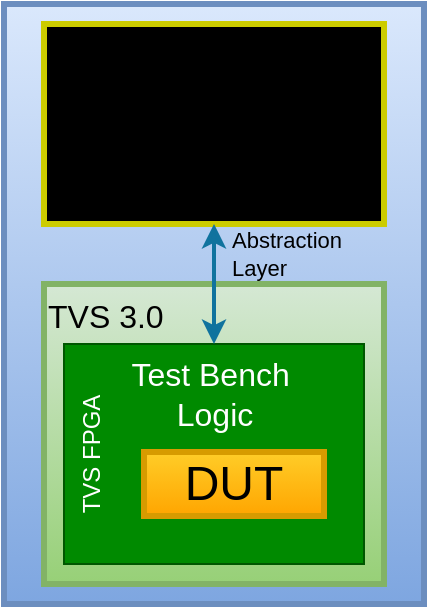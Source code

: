 <mxfile version="26.2.2" pages="4">
  <diagram name="core-level-verification" id="_a87JNLL5NuJEzJOl_LE">
    <mxGraphModel dx="856" dy="483" grid="1" gridSize="10" guides="1" tooltips="1" connect="1" arrows="1" fold="1" page="1" pageScale="1" pageWidth="850" pageHeight="1100" math="0" shadow="0">
      <root>
        <mxCell id="xpFfis6_NDYaHm0BwL09-0" />
        <mxCell id="xpFfis6_NDYaHm0BwL09-1" parent="xpFfis6_NDYaHm0BwL09-0" />
        <mxCell id="xpFfis6_NDYaHm0BwL09-2" value="" style="whiteSpace=wrap;html=1;fillColor=#dae8fc;strokeWidth=3;align=center;verticalAlign=top;strokeColor=#6c8ebf;gradientColor=#7ea6e0;" vertex="1" parent="xpFfis6_NDYaHm0BwL09-1">
          <mxGeometry x="160" y="60" width="210" height="300" as="geometry" />
        </mxCell>
        <mxCell id="xpFfis6_NDYaHm0BwL09-4" value="TVS 3.0" style="whiteSpace=wrap;html=1;fillColor=#d5e8d4;textShadow=0;strokeColor=#82b366;strokeWidth=3;horizontal=1;verticalAlign=top;fontSize=16;gradientColor=#97d077;align=left;" vertex="1" parent="xpFfis6_NDYaHm0BwL09-1">
          <mxGeometry x="180" y="200" width="170" height="150" as="geometry" />
        </mxCell>
        <mxCell id="xpFfis6_NDYaHm0BwL09-23" value="TVS FPGA" style="rounded=0;whiteSpace=wrap;html=1;fillColor=#008a00;fontColor=#ffffff;strokeColor=#005700;horizontal=0;verticalAlign=top;" vertex="1" parent="xpFfis6_NDYaHm0BwL09-1">
          <mxGeometry x="190" y="230" width="150" height="110" as="geometry" />
        </mxCell>
        <mxCell id="xpFfis6_NDYaHm0BwL09-25" value="&lt;div&gt;&lt;span style=&quot;font-size: 16px;&quot;&gt;Test Bench&amp;nbsp;&lt;/span&gt;&lt;/div&gt;&lt;div&gt;&lt;span style=&quot;font-size: 16px;&quot;&gt;Logic&lt;/span&gt;&lt;/div&gt;" style="text;html=1;align=center;verticalAlign=middle;resizable=0;points=[];autosize=1;strokeColor=none;fillColor=none;fontColor=#FFFFFF;" vertex="1" parent="xpFfis6_NDYaHm0BwL09-1">
          <mxGeometry x="210" y="230" width="110" height="50" as="geometry" />
        </mxCell>
        <mxCell id="xpFfis6_NDYaHm0BwL09-3" value="" style="whiteSpace=wrap;html=1;fillColor=light-dark(#feffc7, #281d00);textShadow=0;strokeColor=light-dark(#CCCC00,#6D5100);strokeWidth=3;horizontal=0;verticalAlign=top;fontSize=16;gradientColor=light-dark(#d7e236, #543300);gradientDirection=south;" vertex="1" parent="xpFfis6_NDYaHm0BwL09-1">
          <mxGeometry x="180" y="70" width="170" height="100" as="geometry" />
        </mxCell>
        <mxCell id="xpFfis6_NDYaHm0BwL09-5" value="&lt;font style=&quot;font-size: 24px;&quot;&gt;DUT&lt;/font&gt;" style="whiteSpace=wrap;html=1;fillColor=#ffcd28;textShadow=0;strokeColor=#d79b00;strokeWidth=3;gradientColor=#ffa500;" vertex="1" parent="xpFfis6_NDYaHm0BwL09-1">
          <mxGeometry x="230" y="284" width="90" height="32" as="geometry" />
        </mxCell>
        <mxCell id="xpFfis6_NDYaHm0BwL09-8" value="&lt;span style=&quot;font-size: 16px;&quot;&gt;Randomized Tests&lt;/span&gt;" style="text;html=1;align=center;verticalAlign=middle;resizable=0;points=[];autosize=1;strokeColor=none;fillColor=none;fontColor=default;" vertex="1" parent="xpFfis6_NDYaHm0BwL09-1">
          <mxGeometry x="190" y="140" width="150" height="30" as="geometry" />
        </mxCell>
        <mxCell id="xpFfis6_NDYaHm0BwL09-9" value="&lt;span style=&quot;font-size: 16px;&quot;&gt;Directed Tests&lt;/span&gt;" style="text;html=1;align=center;verticalAlign=middle;resizable=0;points=[];autosize=1;strokeColor=none;fillColor=none;fontColor=default;" vertex="1" parent="xpFfis6_NDYaHm0BwL09-1">
          <mxGeometry x="205" y="120" width="120" height="30" as="geometry" />
        </mxCell>
        <mxCell id="xpFfis6_NDYaHm0BwL09-10" value="&lt;div&gt;&lt;span style=&quot;font-size: 16px;&quot;&gt;Host PC&lt;/span&gt;&lt;/div&gt;" style="text;html=1;align=center;verticalAlign=middle;resizable=0;points=[];autosize=1;strokeColor=none;fillColor=none;fontColor=default;fontStyle=1" vertex="1" parent="xpFfis6_NDYaHm0BwL09-1">
          <mxGeometry x="225" y="80" width="80" height="30" as="geometry" />
        </mxCell>
        <mxCell id="xpFfis6_NDYaHm0BwL09-12" value="" style="endArrow=classic;html=1;rounded=0;strokeWidth=2;exitX=0.5;exitY=0;exitDx=0;exitDy=0;strokeColor=#10739E;entryX=0.5;entryY=1;entryDx=0;entryDy=0;startArrow=classic;startFill=1;" edge="1" parent="xpFfis6_NDYaHm0BwL09-1" source="xpFfis6_NDYaHm0BwL09-23" target="xpFfis6_NDYaHm0BwL09-3">
          <mxGeometry width="50" height="50" relative="1" as="geometry">
            <mxPoint x="264.66" y="230" as="sourcePoint" />
            <mxPoint x="264.66" y="190" as="targetPoint" />
          </mxGeometry>
        </mxCell>
        <mxCell id="xpFfis6_NDYaHm0BwL09-13" value="Abstraction&lt;div&gt;Layer&lt;/div&gt;" style="edgeLabel;html=1;align=left;verticalAlign=middle;resizable=0;points=[];labelBackgroundColor=none;" vertex="1" connectable="0" parent="xpFfis6_NDYaHm0BwL09-12">
          <mxGeometry x="0.367" y="-1" relative="1" as="geometry">
            <mxPoint x="6" y="-4" as="offset" />
          </mxGeometry>
        </mxCell>
      </root>
    </mxGraphModel>
  </diagram>
  <diagram name="card-level-verification" id="DG-_PayOttamEuJyRk5a">
    <mxGraphModel dx="921" dy="483" grid="1" gridSize="10" guides="1" tooltips="1" connect="1" arrows="1" fold="1" page="1" pageScale="1" pageWidth="850" pageHeight="1100" math="0" shadow="0">
      <root>
        <mxCell id="e30QHcgsPIElMgY6zNXj-0" />
        <mxCell id="e30QHcgsPIElMgY6zNXj-1" parent="e30QHcgsPIElMgY6zNXj-0" />
        <mxCell id="e30QHcgsPIElMgY6zNXj-2" value="" style="whiteSpace=wrap;html=1;fillColor=#dae8fc;strokeWidth=3;align=center;verticalAlign=top;strokeColor=#6c8ebf;gradientColor=#7ea6e0;" vertex="1" parent="e30QHcgsPIElMgY6zNXj-1">
          <mxGeometry x="179" y="60" width="190" height="390" as="geometry" />
        </mxCell>
        <mxCell id="e30QHcgsPIElMgY6zNXj-4" value="TVS 3.0" style="whiteSpace=wrap;html=1;fillColor=#d5e8d4;textShadow=0;strokeColor=#82b366;strokeWidth=3;horizontal=1;verticalAlign=top;fontSize=16;gradientColor=#97d077;align=left;" vertex="1" parent="e30QHcgsPIElMgY6zNXj-1">
          <mxGeometry x="189" y="200" width="170" height="160" as="geometry" />
        </mxCell>
        <mxCell id="e30QHcgsPIElMgY6zNXj-5" value="&lt;font style=&quot;font-size: 24px;&quot;&gt;DUT&lt;/font&gt;" style="whiteSpace=wrap;html=1;fillColor=#ffcd28;textShadow=0;strokeColor=#d79b00;strokeWidth=3;gradientColor=#ffa500;" vertex="1" parent="e30QHcgsPIElMgY6zNXj-1">
          <mxGeometry x="189" y="388" width="170" height="50" as="geometry" />
        </mxCell>
        <mxCell id="e30QHcgsPIElMgY6zNXj-6" value="" style="endArrow=classic;html=1;rounded=0;entryX=0.25;entryY=0;entryDx=0;entryDy=0;strokeWidth=4;strokeColor=#10739E;exitX=0.25;exitY=1;exitDx=0;exitDy=0;" edge="1" parent="e30QHcgsPIElMgY6zNXj-1" source="e30QHcgsPIElMgY6zNXj-4" target="e30QHcgsPIElMgY6zNXj-5">
          <mxGeometry width="50" height="50" relative="1" as="geometry">
            <mxPoint x="389" y="320" as="sourcePoint" />
            <mxPoint x="439" y="270" as="targetPoint" />
          </mxGeometry>
        </mxCell>
        <mxCell id="e30QHcgsPIElMgY6zNXj-7" value="" style="endArrow=classic;html=1;rounded=0;strokeWidth=4;exitX=0.75;exitY=0;exitDx=0;exitDy=0;strokeColor=#10739E;entryX=0.75;entryY=1;entryDx=0;entryDy=0;" edge="1" parent="e30QHcgsPIElMgY6zNXj-1" source="e30QHcgsPIElMgY6zNXj-5" target="e30QHcgsPIElMgY6zNXj-4">
          <mxGeometry width="50" height="50" relative="1" as="geometry">
            <mxPoint x="639" y="320" as="sourcePoint" />
            <mxPoint x="369" y="255" as="targetPoint" />
          </mxGeometry>
        </mxCell>
        <mxCell id="e30QHcgsPIElMgY6zNXj-12" value="" style="endArrow=classic;html=1;rounded=0;strokeWidth=2;exitX=0.5;exitY=0;exitDx=0;exitDy=0;strokeColor=#10739E;startArrow=classic;startFill=1;entryX=0.5;entryY=1;entryDx=0;entryDy=0;" edge="1" parent="e30QHcgsPIElMgY6zNXj-1" source="e30QHcgsPIElMgY6zNXj-23" target="MVjb6G8TwnB1PhbB7M_g-4">
          <mxGeometry width="50" height="50" relative="1" as="geometry">
            <mxPoint x="273.66" y="230" as="sourcePoint" />
            <mxPoint x="274" y="160" as="targetPoint" />
          </mxGeometry>
        </mxCell>
        <mxCell id="e30QHcgsPIElMgY6zNXj-13" value="Abstraction&lt;div&gt;Layer&lt;/div&gt;" style="edgeLabel;html=1;align=left;verticalAlign=middle;resizable=0;points=[];labelBackgroundColor=none;" vertex="1" connectable="0" parent="e30QHcgsPIElMgY6zNXj-12">
          <mxGeometry x="0.367" y="-1" relative="1" as="geometry">
            <mxPoint x="6" y="-4" as="offset" />
          </mxGeometry>
        </mxCell>
        <mxCell id="e30QHcgsPIElMgY6zNXj-18" value="Mod 1" style="rounded=0;whiteSpace=wrap;html=1;horizontal=0;fillColor=#d5e8d4;strokeColor=#82b366;" vertex="1" parent="e30QHcgsPIElMgY6zNXj-1">
          <mxGeometry x="211.63" y="300" width="25.5" height="60" as="geometry" />
        </mxCell>
        <mxCell id="e30QHcgsPIElMgY6zNXj-19" value="Mod 2" style="rounded=0;whiteSpace=wrap;html=1;horizontal=0;fillColor=#d5e8d4;strokeColor=#82b366;" vertex="1" parent="e30QHcgsPIElMgY6zNXj-1">
          <mxGeometry x="237.13" y="300" width="25.5" height="60" as="geometry" />
        </mxCell>
        <mxCell id="e30QHcgsPIElMgY6zNXj-20" value="Mod 3" style="rounded=0;whiteSpace=wrap;html=1;horizontal=0;fillColor=#d5e8d4;strokeColor=#82b366;" vertex="1" parent="e30QHcgsPIElMgY6zNXj-1">
          <mxGeometry x="262.63" y="300" width="25.5" height="60" as="geometry" />
        </mxCell>
        <mxCell id="e30QHcgsPIElMgY6zNXj-21" value="Mod 4" style="rounded=0;whiteSpace=wrap;html=1;horizontal=0;fillColor=#d5e8d4;strokeColor=#82b366;" vertex="1" parent="e30QHcgsPIElMgY6zNXj-1">
          <mxGeometry x="288.13" y="300" width="25.5" height="60" as="geometry" />
        </mxCell>
        <mxCell id="e30QHcgsPIElMgY6zNXj-22" value="Mod 5" style="rounded=0;whiteSpace=wrap;html=1;horizontal=0;fillColor=#60a917;strokeColor=#2D7600;fontColor=#ffffff;" vertex="1" parent="e30QHcgsPIElMgY6zNXj-1">
          <mxGeometry x="314" y="300" width="25.5" height="60" as="geometry" />
        </mxCell>
        <mxCell id="e30QHcgsPIElMgY6zNXj-23" value="TVS FPGA" style="rounded=0;whiteSpace=wrap;html=1;fillColor=#008a00;fontColor=#ffffff;strokeColor=#005700;horizontal=0;verticalAlign=top;" vertex="1" parent="e30QHcgsPIElMgY6zNXj-1">
          <mxGeometry x="199" y="230" width="150" height="70" as="geometry" />
        </mxCell>
        <mxCell id="e30QHcgsPIElMgY6zNXj-24" value="&lt;div&gt;&lt;span style=&quot;font-size: 16px;&quot;&gt;Protocol Logic&lt;/span&gt;&lt;/div&gt;" style="text;html=1;align=left;verticalAlign=middle;resizable=0;points=[];autosize=1;strokeColor=none;fillColor=none;fontColor=#FFFFFF;" vertex="1" parent="e30QHcgsPIElMgY6zNXj-1">
          <mxGeometry x="224" y="266" width="120" height="30" as="geometry" />
        </mxCell>
        <mxCell id="e30QHcgsPIElMgY6zNXj-25" value="&lt;div&gt;&lt;span style=&quot;font-size: 16px;&quot;&gt;Buffering&lt;/span&gt;&lt;/div&gt;" style="text;html=1;align=center;verticalAlign=middle;resizable=0;points=[];autosize=1;strokeColor=none;fillColor=none;fontColor=#FFFFFF;" vertex="1" parent="e30QHcgsPIElMgY6zNXj-1">
          <mxGeometry x="229" y="233" width="90" height="30" as="geometry" />
        </mxCell>
        <mxCell id="MVjb6G8TwnB1PhbB7M_g-4" value="" style="whiteSpace=wrap;html=1;fillColor=light-dark(#feffc7, #281d00);textShadow=0;strokeColor=light-dark(#CCCC00,#6D5100);strokeWidth=3;horizontal=0;verticalAlign=top;fontSize=16;gradientColor=light-dark(#d7e236, #543300);gradientDirection=south;" vertex="1" parent="e30QHcgsPIElMgY6zNXj-1">
          <mxGeometry x="189" y="69" width="170" height="100" as="geometry" />
        </mxCell>
        <mxCell id="MVjb6G8TwnB1PhbB7M_g-5" value="&lt;span style=&quot;font-size: 16px;&quot;&gt;Randomized Tests&lt;/span&gt;" style="text;html=1;align=center;verticalAlign=middle;resizable=0;points=[];autosize=1;strokeColor=none;fillColor=none;fontColor=default;" vertex="1" parent="e30QHcgsPIElMgY6zNXj-1">
          <mxGeometry x="198" y="139" width="150" height="30" as="geometry" />
        </mxCell>
        <mxCell id="MVjb6G8TwnB1PhbB7M_g-6" value="&lt;span style=&quot;font-size: 16px;&quot;&gt;Directed Tests&lt;/span&gt;" style="text;html=1;align=center;verticalAlign=middle;resizable=0;points=[];autosize=1;strokeColor=none;fillColor=none;fontColor=default;" vertex="1" parent="e30QHcgsPIElMgY6zNXj-1">
          <mxGeometry x="213" y="119" width="120" height="30" as="geometry" />
        </mxCell>
        <mxCell id="MVjb6G8TwnB1PhbB7M_g-7" value="&lt;div&gt;&lt;span style=&quot;font-size: 16px;&quot;&gt;Host PC&lt;/span&gt;&lt;/div&gt;" style="text;html=1;align=center;verticalAlign=middle;resizable=0;points=[];autosize=1;strokeColor=none;fillColor=none;fontColor=default;fontStyle=1" vertex="1" parent="e30QHcgsPIElMgY6zNXj-1">
          <mxGeometry x="233" y="79" width="80" height="30" as="geometry" />
        </mxCell>
        <mxCell id="MVjb6G8TwnB1PhbB7M_g-8" value="" style="whiteSpace=wrap;html=1;fillColor=#dae8fc;strokeWidth=3;align=center;verticalAlign=top;strokeColor=#6c8ebf;gradientColor=#7ea6e0;" vertex="1" parent="e30QHcgsPIElMgY6zNXj-1">
          <mxGeometry x="380" y="60" width="190" height="390" as="geometry" />
        </mxCell>
        <mxCell id="MVjb6G8TwnB1PhbB7M_g-9" value="TVS 3.0" style="whiteSpace=wrap;html=1;fillColor=#d5e8d4;textShadow=0;strokeColor=#82b366;strokeWidth=3;horizontal=1;verticalAlign=top;fontSize=16;gradientColor=#97d077;align=left;" vertex="1" parent="e30QHcgsPIElMgY6zNXj-1">
          <mxGeometry x="390" y="70" width="170" height="290" as="geometry" />
        </mxCell>
        <mxCell id="MVjb6G8TwnB1PhbB7M_g-10" value="&lt;font style=&quot;font-size: 24px;&quot;&gt;DUT&lt;/font&gt;" style="whiteSpace=wrap;html=1;fillColor=#ffcd28;textShadow=0;strokeColor=#d79b00;strokeWidth=3;gradientColor=#ffa500;" vertex="1" parent="e30QHcgsPIElMgY6zNXj-1">
          <mxGeometry x="390" y="388" width="170" height="50" as="geometry" />
        </mxCell>
        <mxCell id="MVjb6G8TwnB1PhbB7M_g-11" value="" style="endArrow=classic;html=1;rounded=0;entryX=0.25;entryY=0;entryDx=0;entryDy=0;strokeWidth=4;strokeColor=#10739E;exitX=0.25;exitY=1;exitDx=0;exitDy=0;" edge="1" parent="e30QHcgsPIElMgY6zNXj-1" source="MVjb6G8TwnB1PhbB7M_g-9" target="MVjb6G8TwnB1PhbB7M_g-10">
          <mxGeometry width="50" height="50" relative="1" as="geometry">
            <mxPoint x="590" y="320" as="sourcePoint" />
            <mxPoint x="640" y="270" as="targetPoint" />
          </mxGeometry>
        </mxCell>
        <mxCell id="MVjb6G8TwnB1PhbB7M_g-12" value="" style="endArrow=classic;html=1;rounded=0;strokeWidth=4;exitX=0.75;exitY=0;exitDx=0;exitDy=0;strokeColor=#10739E;entryX=0.75;entryY=1;entryDx=0;entryDy=0;" edge="1" parent="e30QHcgsPIElMgY6zNXj-1" source="MVjb6G8TwnB1PhbB7M_g-10" target="MVjb6G8TwnB1PhbB7M_g-9">
          <mxGeometry width="50" height="50" relative="1" as="geometry">
            <mxPoint x="840" y="320" as="sourcePoint" />
            <mxPoint x="570" y="255" as="targetPoint" />
          </mxGeometry>
        </mxCell>
        <mxCell id="MVjb6G8TwnB1PhbB7M_g-13" value="" style="endArrow=classic;html=1;rounded=0;strokeWidth=2;exitX=0.5;exitY=0;exitDx=0;exitDy=0;strokeColor=#10739E;startArrow=classic;startFill=1;entryX=0.5;entryY=1;entryDx=0;entryDy=0;" edge="1" parent="e30QHcgsPIElMgY6zNXj-1" source="MVjb6G8TwnB1PhbB7M_g-20" target="MVjb6G8TwnB1PhbB7M_g-23">
          <mxGeometry width="50" height="50" relative="1" as="geometry">
            <mxPoint x="474.66" y="230" as="sourcePoint" />
            <mxPoint x="475" y="160" as="targetPoint" />
          </mxGeometry>
        </mxCell>
        <mxCell id="MVjb6G8TwnB1PhbB7M_g-14" value="Abstraction&lt;div&gt;Layer&lt;/div&gt;" style="edgeLabel;html=1;align=left;verticalAlign=middle;resizable=0;points=[];labelBackgroundColor=none;" vertex="1" connectable="0" parent="MVjb6G8TwnB1PhbB7M_g-13">
          <mxGeometry x="0.367" y="-1" relative="1" as="geometry">
            <mxPoint x="9" y="6" as="offset" />
          </mxGeometry>
        </mxCell>
        <mxCell id="MVjb6G8TwnB1PhbB7M_g-15" value="Mod 1" style="rounded=0;whiteSpace=wrap;html=1;horizontal=0;fillColor=#d5e8d4;strokeColor=#82b366;" vertex="1" parent="e30QHcgsPIElMgY6zNXj-1">
          <mxGeometry x="412.63" y="300" width="25.5" height="60" as="geometry" />
        </mxCell>
        <mxCell id="MVjb6G8TwnB1PhbB7M_g-16" value="Mod 2" style="rounded=0;whiteSpace=wrap;html=1;horizontal=0;fillColor=#d5e8d4;strokeColor=#82b366;" vertex="1" parent="e30QHcgsPIElMgY6zNXj-1">
          <mxGeometry x="438.13" y="300" width="25.5" height="60" as="geometry" />
        </mxCell>
        <mxCell id="MVjb6G8TwnB1PhbB7M_g-17" value="Mod 3" style="rounded=0;whiteSpace=wrap;html=1;horizontal=0;fillColor=#d5e8d4;strokeColor=#82b366;" vertex="1" parent="e30QHcgsPIElMgY6zNXj-1">
          <mxGeometry x="463.63" y="300" width="25.5" height="60" as="geometry" />
        </mxCell>
        <mxCell id="MVjb6G8TwnB1PhbB7M_g-18" value="Mod 4" style="rounded=0;whiteSpace=wrap;html=1;horizontal=0;fillColor=#d5e8d4;strokeColor=#82b366;" vertex="1" parent="e30QHcgsPIElMgY6zNXj-1">
          <mxGeometry x="489.13" y="300" width="25.5" height="60" as="geometry" />
        </mxCell>
        <mxCell id="MVjb6G8TwnB1PhbB7M_g-19" value="Mod 5" style="rounded=0;whiteSpace=wrap;html=1;horizontal=0;fillColor=#60a917;strokeColor=#2D7600;fontColor=#ffffff;" vertex="1" parent="e30QHcgsPIElMgY6zNXj-1">
          <mxGeometry x="515" y="300" width="25.5" height="60" as="geometry" />
        </mxCell>
        <mxCell id="MVjb6G8TwnB1PhbB7M_g-20" value="TVS FPGA" style="rounded=0;whiteSpace=wrap;html=1;fillColor=#008a00;fontColor=#ffffff;strokeColor=#005700;horizontal=0;verticalAlign=top;" vertex="1" parent="e30QHcgsPIElMgY6zNXj-1">
          <mxGeometry x="400" y="230" width="150" height="70" as="geometry" />
        </mxCell>
        <mxCell id="MVjb6G8TwnB1PhbB7M_g-21" value="&lt;div&gt;&lt;span style=&quot;font-size: 16px;&quot;&gt;Protocol Logic&lt;/span&gt;&lt;/div&gt;" style="text;html=1;align=left;verticalAlign=middle;resizable=0;points=[];autosize=1;strokeColor=none;fillColor=none;fontColor=#FFFFFF;" vertex="1" parent="e30QHcgsPIElMgY6zNXj-1">
          <mxGeometry x="425" y="266" width="120" height="30" as="geometry" />
        </mxCell>
        <mxCell id="MVjb6G8TwnB1PhbB7M_g-22" value="&lt;div&gt;&lt;span style=&quot;font-size: 16px;&quot;&gt;Buffering&lt;/span&gt;&lt;/div&gt;" style="text;html=1;align=center;verticalAlign=middle;resizable=0;points=[];autosize=1;strokeColor=none;fillColor=none;fontColor=#FFFFFF;" vertex="1" parent="e30QHcgsPIElMgY6zNXj-1">
          <mxGeometry x="430" y="233" width="90" height="30" as="geometry" />
        </mxCell>
        <mxCell id="MVjb6G8TwnB1PhbB7M_g-23" value="" style="whiteSpace=wrap;html=1;fillColor=light-dark(#feffc7, #281d00);textShadow=0;strokeColor=light-dark(#CCCC00,#6D5100);strokeWidth=3;horizontal=0;verticalAlign=top;fontSize=16;gradientColor=light-dark(#d7e236, #543300);gradientDirection=south;" vertex="1" parent="e30QHcgsPIElMgY6zNXj-1">
          <mxGeometry x="400" y="110" width="150" height="89" as="geometry" />
        </mxCell>
        <mxCell id="MVjb6G8TwnB1PhbB7M_g-24" value="&lt;span style=&quot;font-size: 16px;&quot;&gt;Randomized Tests&lt;/span&gt;" style="text;html=1;align=center;verticalAlign=middle;resizable=0;points=[];autosize=1;strokeColor=none;fillColor=none;fontColor=default;" vertex="1" parent="e30QHcgsPIElMgY6zNXj-1">
          <mxGeometry x="399" y="169" width="150" height="30" as="geometry" />
        </mxCell>
        <mxCell id="MVjb6G8TwnB1PhbB7M_g-25" value="&lt;span style=&quot;font-size: 16px;&quot;&gt;Directed Tests&lt;/span&gt;" style="text;html=1;align=center;verticalAlign=middle;resizable=0;points=[];autosize=1;strokeColor=none;fillColor=none;fontColor=default;" vertex="1" parent="e30QHcgsPIElMgY6zNXj-1">
          <mxGeometry x="414" y="149" width="120" height="30" as="geometry" />
        </mxCell>
        <mxCell id="MVjb6G8TwnB1PhbB7M_g-26" value="&lt;div&gt;&lt;span style=&quot;font-size: 16px;&quot;&gt;Pi-5&lt;/span&gt;&lt;/div&gt;" style="text;html=1;align=center;verticalAlign=middle;resizable=0;points=[];autosize=1;strokeColor=none;fillColor=none;fontColor=default;fontStyle=1" vertex="1" parent="e30QHcgsPIElMgY6zNXj-1">
          <mxGeometry x="450" y="119" width="50" height="30" as="geometry" />
        </mxCell>
        <mxCell id="MVjb6G8TwnB1PhbB7M_g-27" value="" style="whiteSpace=wrap;html=1;fillColor=#dae8fc;strokeWidth=3;align=center;verticalAlign=top;strokeColor=#6c8ebf;gradientColor=#7ea6e0;" vertex="1" parent="e30QHcgsPIElMgY6zNXj-1">
          <mxGeometry x="580" y="60" width="190" height="390" as="geometry" />
        </mxCell>
        <mxCell id="MVjb6G8TwnB1PhbB7M_g-28" value="TVS 3.0" style="whiteSpace=wrap;html=1;fillColor=#d5e8d4;textShadow=0;strokeColor=#82b366;strokeWidth=3;horizontal=1;verticalAlign=top;fontSize=16;gradientColor=#97d077;align=left;" vertex="1" parent="e30QHcgsPIElMgY6zNXj-1">
          <mxGeometry x="590" y="70" width="170" height="290" as="geometry" />
        </mxCell>
        <mxCell id="MVjb6G8TwnB1PhbB7M_g-29" value="&lt;font style=&quot;font-size: 24px;&quot;&gt;DUT&lt;/font&gt;" style="whiteSpace=wrap;html=1;fillColor=#ffcd28;textShadow=0;strokeColor=#d79b00;strokeWidth=3;gradientColor=#ffa500;" vertex="1" parent="e30QHcgsPIElMgY6zNXj-1">
          <mxGeometry x="590" y="388" width="170" height="50" as="geometry" />
        </mxCell>
        <mxCell id="MVjb6G8TwnB1PhbB7M_g-30" value="" style="endArrow=classic;html=1;rounded=0;entryX=0.25;entryY=0;entryDx=0;entryDy=0;strokeWidth=4;strokeColor=#10739E;exitX=0.25;exitY=1;exitDx=0;exitDy=0;" edge="1" parent="e30QHcgsPIElMgY6zNXj-1" source="MVjb6G8TwnB1PhbB7M_g-28" target="MVjb6G8TwnB1PhbB7M_g-29">
          <mxGeometry width="50" height="50" relative="1" as="geometry">
            <mxPoint x="790" y="320" as="sourcePoint" />
            <mxPoint x="840" y="270" as="targetPoint" />
          </mxGeometry>
        </mxCell>
        <mxCell id="MVjb6G8TwnB1PhbB7M_g-31" value="" style="endArrow=classic;html=1;rounded=0;strokeWidth=4;exitX=0.75;exitY=0;exitDx=0;exitDy=0;strokeColor=#10739E;entryX=0.75;entryY=1;entryDx=0;entryDy=0;" edge="1" parent="e30QHcgsPIElMgY6zNXj-1" source="MVjb6G8TwnB1PhbB7M_g-29" target="MVjb6G8TwnB1PhbB7M_g-28">
          <mxGeometry width="50" height="50" relative="1" as="geometry">
            <mxPoint x="1040" y="320" as="sourcePoint" />
            <mxPoint x="770" y="255" as="targetPoint" />
          </mxGeometry>
        </mxCell>
        <mxCell id="MVjb6G8TwnB1PhbB7M_g-32" value="" style="endArrow=classic;html=1;rounded=0;strokeWidth=2;exitX=0.5;exitY=0;exitDx=0;exitDy=0;strokeColor=#10739E;startArrow=classic;startFill=1;entryX=0.5;entryY=1;entryDx=0;entryDy=0;" edge="1" parent="e30QHcgsPIElMgY6zNXj-1" source="MVjb6G8TwnB1PhbB7M_g-39" target="MVjb6G8TwnB1PhbB7M_g-42">
          <mxGeometry width="50" height="50" relative="1" as="geometry">
            <mxPoint x="674.66" y="230" as="sourcePoint" />
            <mxPoint x="675" y="160" as="targetPoint" />
          </mxGeometry>
        </mxCell>
        <mxCell id="MVjb6G8TwnB1PhbB7M_g-33" value="OCB" style="edgeLabel;html=1;align=left;verticalAlign=middle;resizable=0;points=[];labelBackgroundColor=none;" vertex="1" connectable="0" parent="MVjb6G8TwnB1PhbB7M_g-32">
          <mxGeometry x="0.367" y="-1" relative="1" as="geometry">
            <mxPoint x="9" y="6" as="offset" />
          </mxGeometry>
        </mxCell>
        <mxCell id="MVjb6G8TwnB1PhbB7M_g-34" value="Mod 1" style="rounded=0;whiteSpace=wrap;html=1;horizontal=0;fillColor=#d5e8d4;strokeColor=#82b366;" vertex="1" parent="e30QHcgsPIElMgY6zNXj-1">
          <mxGeometry x="612.63" y="300" width="25.5" height="60" as="geometry" />
        </mxCell>
        <mxCell id="MVjb6G8TwnB1PhbB7M_g-35" value="Mod 2" style="rounded=0;whiteSpace=wrap;html=1;horizontal=0;fillColor=#d5e8d4;strokeColor=#82b366;" vertex="1" parent="e30QHcgsPIElMgY6zNXj-1">
          <mxGeometry x="638.13" y="300" width="25.5" height="60" as="geometry" />
        </mxCell>
        <mxCell id="MVjb6G8TwnB1PhbB7M_g-36" value="Mod 3" style="rounded=0;whiteSpace=wrap;html=1;horizontal=0;fillColor=#d5e8d4;strokeColor=#82b366;" vertex="1" parent="e30QHcgsPIElMgY6zNXj-1">
          <mxGeometry x="663.63" y="300" width="25.5" height="60" as="geometry" />
        </mxCell>
        <mxCell id="MVjb6G8TwnB1PhbB7M_g-37" value="Mod 4" style="rounded=0;whiteSpace=wrap;html=1;horizontal=0;fillColor=#d5e8d4;strokeColor=#82b366;" vertex="1" parent="e30QHcgsPIElMgY6zNXj-1">
          <mxGeometry x="689.13" y="300" width="25.5" height="60" as="geometry" />
        </mxCell>
        <mxCell id="MVjb6G8TwnB1PhbB7M_g-38" value="Mod 5" style="rounded=0;whiteSpace=wrap;html=1;horizontal=0;fillColor=#60a917;strokeColor=#2D7600;fontColor=#ffffff;" vertex="1" parent="e30QHcgsPIElMgY6zNXj-1">
          <mxGeometry x="715" y="300" width="25.5" height="60" as="geometry" />
        </mxCell>
        <mxCell id="MVjb6G8TwnB1PhbB7M_g-39" value="TVS FPGA" style="rounded=0;whiteSpace=wrap;html=1;fillColor=#008a00;fontColor=#ffffff;strokeColor=#005700;horizontal=0;verticalAlign=top;align=left;" vertex="1" parent="e30QHcgsPIElMgY6zNXj-1">
          <mxGeometry x="600" y="100" width="150" height="200" as="geometry" />
        </mxCell>
        <mxCell id="MVjb6G8TwnB1PhbB7M_g-40" value="&lt;div&gt;&lt;span style=&quot;font-size: 16px;&quot;&gt;Protocol Logic&lt;/span&gt;&lt;/div&gt;" style="text;html=1;align=left;verticalAlign=middle;resizable=0;points=[];autosize=1;strokeColor=none;fillColor=none;fontColor=#FFFFFF;" vertex="1" parent="e30QHcgsPIElMgY6zNXj-1">
          <mxGeometry x="625" y="266" width="120" height="30" as="geometry" />
        </mxCell>
        <mxCell id="MVjb6G8TwnB1PhbB7M_g-41" value="&lt;div&gt;&lt;span style=&quot;font-size: 16px;&quot;&gt;Buffering&lt;/span&gt;&lt;/div&gt;" style="text;html=1;align=center;verticalAlign=middle;resizable=0;points=[];autosize=1;strokeColor=none;fillColor=none;fontColor=#FFFFFF;" vertex="1" parent="e30QHcgsPIElMgY6zNXj-1">
          <mxGeometry x="630" y="233" width="90" height="30" as="geometry" />
        </mxCell>
        <mxCell id="MVjb6G8TwnB1PhbB7M_g-42" value="" style="whiteSpace=wrap;html=1;fillColor=light-dark(#feffc7, #281d00);textShadow=0;strokeColor=light-dark(#CCCC00,#6D5100);strokeWidth=3;horizontal=0;verticalAlign=top;fontSize=16;gradientColor=light-dark(#d7e236, #543300);gradientDirection=south;" vertex="1" parent="e30QHcgsPIElMgY6zNXj-1">
          <mxGeometry x="610" y="110" width="130" height="89" as="geometry" />
        </mxCell>
        <mxCell id="MVjb6G8TwnB1PhbB7M_g-43" value="&lt;span style=&quot;font-size: 16px;&quot;&gt;Randomized Tests&lt;/span&gt;" style="text;html=1;align=center;verticalAlign=middle;resizable=0;points=[];autosize=1;strokeColor=none;fillColor=none;fontColor=default;" vertex="1" parent="e30QHcgsPIElMgY6zNXj-1">
          <mxGeometry x="599" y="169" width="150" height="30" as="geometry" />
        </mxCell>
        <mxCell id="MVjb6G8TwnB1PhbB7M_g-44" value="&lt;span style=&quot;font-size: 16px;&quot;&gt;Directed Tests&lt;/span&gt;" style="text;html=1;align=center;verticalAlign=middle;resizable=0;points=[];autosize=1;strokeColor=none;fillColor=none;fontColor=default;" vertex="1" parent="e30QHcgsPIElMgY6zNXj-1">
          <mxGeometry x="614" y="149" width="120" height="30" as="geometry" />
        </mxCell>
        <mxCell id="MVjb6G8TwnB1PhbB7M_g-45" value="&lt;div&gt;&lt;span style=&quot;font-size: 16px;&quot;&gt;Soft CPU&lt;/span&gt;&lt;/div&gt;" style="text;html=1;align=center;verticalAlign=middle;resizable=0;points=[];autosize=1;strokeColor=none;fillColor=none;fontColor=default;fontStyle=1" vertex="1" parent="e30QHcgsPIElMgY6zNXj-1">
          <mxGeometry x="630" y="119" width="90" height="30" as="geometry" />
        </mxCell>
        <mxCell id="MVjb6G8TwnB1PhbB7M_g-47" value="" style="endArrow=classic;html=1;rounded=0;strokeWidth=2;exitX=0.5;exitY=0;exitDx=0;exitDy=0;strokeColor=#FFFFFF;startArrow=classic;startFill=1;entryX=0.5;entryY=1;entryDx=0;entryDy=0;fontColor=#FFFFFF;" edge="1" parent="e30QHcgsPIElMgY6zNXj-1">
          <mxGeometry width="50" height="50" relative="1" as="geometry">
            <mxPoint x="674" y="231" as="sourcePoint" />
            <mxPoint x="674" y="200" as="targetPoint" />
          </mxGeometry>
        </mxCell>
        <mxCell id="MVjb6G8TwnB1PhbB7M_g-48" value="On Chip&amp;nbsp;&lt;div&gt;Bus&lt;/div&gt;" style="edgeLabel;html=1;align=left;verticalAlign=middle;resizable=0;points=[];labelBackgroundColor=none;fontColor=#FFFFFF;" vertex="1" connectable="0" parent="MVjb6G8TwnB1PhbB7M_g-47">
          <mxGeometry x="0.367" y="-1" relative="1" as="geometry">
            <mxPoint x="9" y="6" as="offset" />
          </mxGeometry>
        </mxCell>
      </root>
    </mxGraphModel>
  </diagram>
  <diagram name="card-design-prototyping" id="EBS2DL2JPIJqTEMedBuh">
    <mxGraphModel dx="921" dy="483" grid="1" gridSize="10" guides="1" tooltips="1" connect="1" arrows="1" fold="1" page="1" pageScale="1" pageWidth="850" pageHeight="1100" math="0" shadow="0">
      <root>
        <mxCell id="5iW7ao-Mc7FG4s1-Aloe-0" />
        <mxCell id="5iW7ao-Mc7FG4s1-Aloe-1" parent="5iW7ao-Mc7FG4s1-Aloe-0" />
        <mxCell id="5iW7ao-Mc7FG4s1-Aloe-40" value="" style="whiteSpace=wrap;html=1;fillColor=#dae8fc;strokeWidth=3;align=center;verticalAlign=top;strokeColor=#6c8ebf;gradientColor=#7ea6e0;" vertex="1" parent="5iW7ao-Mc7FG4s1-Aloe-1">
          <mxGeometry x="250" y="60" width="190" height="390" as="geometry" />
        </mxCell>
        <mxCell id="5iW7ao-Mc7FG4s1-Aloe-41" value="TVS 3.0" style="whiteSpace=wrap;html=1;fillColor=#d5e8d4;textShadow=0;strokeColor=#82b366;strokeWidth=3;horizontal=1;verticalAlign=top;fontSize=16;gradientColor=#97d077;align=left;" vertex="1" parent="5iW7ao-Mc7FG4s1-Aloe-1">
          <mxGeometry x="260" y="70" width="170" height="290" as="geometry" />
        </mxCell>
        <mxCell id="5iW7ao-Mc7FG4s1-Aloe-45" value="" style="endArrow=classic;html=1;rounded=0;strokeWidth=2;exitX=0.5;exitY=0;exitDx=0;exitDy=0;strokeColor=#10739E;startArrow=classic;startFill=1;entryX=0.5;entryY=1;entryDx=0;entryDy=0;" edge="1" parent="5iW7ao-Mc7FG4s1-Aloe-1" source="5iW7ao-Mc7FG4s1-Aloe-52" target="5iW7ao-Mc7FG4s1-Aloe-55">
          <mxGeometry width="50" height="50" relative="1" as="geometry">
            <mxPoint x="344.66" y="230" as="sourcePoint" />
            <mxPoint x="345" y="160" as="targetPoint" />
          </mxGeometry>
        </mxCell>
        <mxCell id="5iW7ao-Mc7FG4s1-Aloe-46" value="OCB" style="edgeLabel;html=1;align=left;verticalAlign=middle;resizable=0;points=[];labelBackgroundColor=none;" vertex="1" connectable="0" parent="5iW7ao-Mc7FG4s1-Aloe-45">
          <mxGeometry x="0.367" y="-1" relative="1" as="geometry">
            <mxPoint x="9" y="6" as="offset" />
          </mxGeometry>
        </mxCell>
        <mxCell id="5iW7ao-Mc7FG4s1-Aloe-47" value="Mod 1" style="rounded=0;whiteSpace=wrap;html=1;horizontal=0;fillColor=#d5e8d4;strokeColor=#82b366;" vertex="1" parent="5iW7ao-Mc7FG4s1-Aloe-1">
          <mxGeometry x="282.63" y="300" width="25.5" height="60" as="geometry" />
        </mxCell>
        <mxCell id="5iW7ao-Mc7FG4s1-Aloe-48" value="Mod 2" style="rounded=0;whiteSpace=wrap;html=1;horizontal=0;fillColor=#d5e8d4;strokeColor=#82b366;" vertex="1" parent="5iW7ao-Mc7FG4s1-Aloe-1">
          <mxGeometry x="308.13" y="300" width="25.5" height="60" as="geometry" />
        </mxCell>
        <mxCell id="5iW7ao-Mc7FG4s1-Aloe-49" value="Mod 3" style="rounded=0;whiteSpace=wrap;html=1;horizontal=0;fillColor=#d5e8d4;strokeColor=#82b366;" vertex="1" parent="5iW7ao-Mc7FG4s1-Aloe-1">
          <mxGeometry x="333.63" y="300" width="25.5" height="60" as="geometry" />
        </mxCell>
        <mxCell id="5iW7ao-Mc7FG4s1-Aloe-50" value="Mod 4" style="rounded=0;whiteSpace=wrap;html=1;horizontal=0;fillColor=#d5e8d4;strokeColor=#82b366;" vertex="1" parent="5iW7ao-Mc7FG4s1-Aloe-1">
          <mxGeometry x="359.13" y="300" width="25.5" height="60" as="geometry" />
        </mxCell>
        <mxCell id="5iW7ao-Mc7FG4s1-Aloe-51" value="Mod 5" style="rounded=0;whiteSpace=wrap;html=1;horizontal=0;fillColor=#60a917;strokeColor=#2D7600;fontColor=#ffffff;" vertex="1" parent="5iW7ao-Mc7FG4s1-Aloe-1">
          <mxGeometry x="385" y="300" width="25.5" height="60" as="geometry" />
        </mxCell>
        <mxCell id="5iW7ao-Mc7FG4s1-Aloe-52" value="&amp;nbsp;TVS FPGA" style="rounded=0;whiteSpace=wrap;html=1;fillColor=#008a00;fontColor=#ffffff;strokeColor=#005700;horizontal=0;verticalAlign=top;align=left;" vertex="1" parent="5iW7ao-Mc7FG4s1-Aloe-1">
          <mxGeometry x="270" y="100" width="150" height="200" as="geometry" />
        </mxCell>
        <mxCell id="5iW7ao-Mc7FG4s1-Aloe-55" value="" style="whiteSpace=wrap;html=1;fillColor=light-dark(#feffc7, #281d00);textShadow=0;strokeColor=light-dark(#CCCC00,#6D5100);strokeWidth=3;horizontal=0;verticalAlign=top;fontSize=16;gradientColor=light-dark(#d7e236, #543300);gradientDirection=south;" vertex="1" parent="5iW7ao-Mc7FG4s1-Aloe-1">
          <mxGeometry x="280" y="110" width="130" height="89" as="geometry" />
        </mxCell>
        <mxCell id="5iW7ao-Mc7FG4s1-Aloe-56" value="&lt;span style=&quot;font-size: 16px;&quot;&gt;(if applicable)&lt;/span&gt;" style="text;html=1;align=center;verticalAlign=middle;resizable=0;points=[];autosize=1;strokeColor=none;fillColor=none;fontColor=default;" vertex="1" parent="5iW7ao-Mc7FG4s1-Aloe-1">
          <mxGeometry x="284" y="169" width="120" height="30" as="geometry" />
        </mxCell>
        <mxCell id="5iW7ao-Mc7FG4s1-Aloe-57" value="&lt;span style=&quot;font-size: 16px;&quot;&gt;DUT Software&lt;/span&gt;" style="text;html=1;align=center;verticalAlign=middle;resizable=0;points=[];autosize=1;strokeColor=none;fillColor=none;fontColor=default;" vertex="1" parent="5iW7ao-Mc7FG4s1-Aloe-1">
          <mxGeometry x="284" y="149" width="120" height="30" as="geometry" />
        </mxCell>
        <mxCell id="5iW7ao-Mc7FG4s1-Aloe-58" value="&lt;div&gt;&lt;span style=&quot;font-size: 16px;&quot;&gt;Soft CPU&lt;/span&gt;&lt;/div&gt;" style="text;html=1;align=center;verticalAlign=middle;resizable=0;points=[];autosize=1;strokeColor=none;fillColor=none;fontColor=default;fontStyle=1" vertex="1" parent="5iW7ao-Mc7FG4s1-Aloe-1">
          <mxGeometry x="300" y="119" width="90" height="30" as="geometry" />
        </mxCell>
        <mxCell id="5iW7ao-Mc7FG4s1-Aloe-59" value="" style="endArrow=classic;html=1;rounded=0;strokeWidth=2;strokeColor=#FFFFFF;startArrow=classic;startFill=1;entryX=0.5;entryY=1;entryDx=0;entryDy=0;fontColor=#FFFFFF;exitX=0.426;exitY=-0.019;exitDx=0;exitDy=0;exitPerimeter=0;" edge="1" parent="5iW7ao-Mc7FG4s1-Aloe-1" source="5iW7ao-Mc7FG4s1-Aloe-42">
          <mxGeometry width="50" height="50" relative="1" as="geometry">
            <mxPoint x="344" y="240" as="sourcePoint" />
            <mxPoint x="344" y="200" as="targetPoint" />
          </mxGeometry>
        </mxCell>
        <mxCell id="5iW7ao-Mc7FG4s1-Aloe-60" value="On Chip&amp;nbsp;&lt;div&gt;Bus&lt;/div&gt;" style="edgeLabel;html=1;align=left;verticalAlign=middle;resizable=0;points=[];labelBackgroundColor=none;fontColor=#FFFFFF;" vertex="1" connectable="0" parent="5iW7ao-Mc7FG4s1-Aloe-59">
          <mxGeometry x="0.367" y="-1" relative="1" as="geometry">
            <mxPoint x="9" y="6" as="offset" />
          </mxGeometry>
        </mxCell>
        <mxCell id="5iW7ao-Mc7FG4s1-Aloe-42" value="&lt;font style=&quot;font-size: 23px;&quot;&gt;DUT Logic&lt;/font&gt;" style="whiteSpace=wrap;html=1;fillColor=#ffcd28;textShadow=0;strokeColor=#d79b00;strokeWidth=3;gradientColor=#ffa500;" vertex="1" parent="5iW7ao-Mc7FG4s1-Aloe-1">
          <mxGeometry x="295" y="239" width="115" height="52" as="geometry" />
        </mxCell>
        <mxCell id="HuHDRODP1tNT4KuOC7Qa-2" value="&lt;font style=&quot;font-size: 18px;&quot;&gt;Other Subsystems&lt;/font&gt;" style="whiteSpace=wrap;html=1;fillColor=#f8cecc;textShadow=0;strokeColor=#b85450;strokeWidth=3;" vertex="1" parent="5iW7ao-Mc7FG4s1-Aloe-1">
          <mxGeometry x="263.38" y="390" width="166.62" height="52" as="geometry" />
        </mxCell>
        <mxCell id="HuHDRODP1tNT4KuOC7Qa-3" value="" style="group" vertex="1" connectable="0" parent="5iW7ao-Mc7FG4s1-Aloe-1">
          <mxGeometry x="310" y="362" width="75" height="28" as="geometry" />
        </mxCell>
        <mxCell id="HuHDRODP1tNT4KuOC7Qa-0" value="" style="endArrow=classic;html=1;rounded=0;entryX=0.25;entryY=0;entryDx=0;entryDy=0;strokeWidth=4;strokeColor=#10739E;exitX=0.25;exitY=1;exitDx=0;exitDy=0;" edge="1" parent="HuHDRODP1tNT4KuOC7Qa-3">
          <mxGeometry width="50" height="50" relative="1" as="geometry">
            <mxPoint as="sourcePoint" />
            <mxPoint y="28" as="targetPoint" />
          </mxGeometry>
        </mxCell>
        <mxCell id="HuHDRODP1tNT4KuOC7Qa-1" value="" style="endArrow=classic;html=1;rounded=0;strokeWidth=4;exitX=0.75;exitY=0;exitDx=0;exitDy=0;strokeColor=#10739E;entryX=0.75;entryY=1;entryDx=0;entryDy=0;" edge="1" parent="HuHDRODP1tNT4KuOC7Qa-3">
          <mxGeometry width="50" height="50" relative="1" as="geometry">
            <mxPoint x="75" y="28" as="sourcePoint" />
            <mxPoint x="75" as="targetPoint" />
          </mxGeometry>
        </mxCell>
      </root>
    </mxGraphModel>
  </diagram>
  <diagram name="card-design-emulation" id="3qHiwjxh7O-D7FX4q3JE">
    <mxGraphModel dx="921" dy="483" grid="1" gridSize="10" guides="1" tooltips="1" connect="1" arrows="1" fold="1" page="1" pageScale="1" pageWidth="850" pageHeight="1100" math="0" shadow="0">
      <root>
        <mxCell id="iYCMDxc2Xl821RrgrOWA-0" />
        <mxCell id="iYCMDxc2Xl821RrgrOWA-1" parent="iYCMDxc2Xl821RrgrOWA-0" />
        <mxCell id="iYCMDxc2Xl821RrgrOWA-2" value="" style="whiteSpace=wrap;html=1;fillColor=#dae8fc;strokeWidth=3;align=center;verticalAlign=top;strokeColor=#6c8ebf;gradientColor=#7ea6e0;" vertex="1" parent="iYCMDxc2Xl821RrgrOWA-1">
          <mxGeometry x="250" y="60" width="190" height="400" as="geometry" />
        </mxCell>
        <mxCell id="iYCMDxc2Xl821RrgrOWA-3" value="TVS 3.0" style="whiteSpace=wrap;html=1;fillColor=#d5e8d4;textShadow=0;strokeColor=#82b366;strokeWidth=3;horizontal=1;verticalAlign=top;fontSize=16;gradientColor=#97d077;align=left;" vertex="1" parent="iYCMDxc2Xl821RrgrOWA-1">
          <mxGeometry x="260" y="70" width="170" height="300" as="geometry" />
        </mxCell>
        <mxCell id="iYCMDxc2Xl821RrgrOWA-4" value="" style="endArrow=classic;html=1;rounded=0;strokeWidth=2;exitX=0.5;exitY=0;exitDx=0;exitDy=0;strokeColor=#10739E;startArrow=classic;startFill=1;entryX=0.5;entryY=1;entryDx=0;entryDy=0;" edge="1" parent="iYCMDxc2Xl821RrgrOWA-1" source="iYCMDxc2Xl821RrgrOWA-11" target="iYCMDxc2Xl821RrgrOWA-12">
          <mxGeometry width="50" height="50" relative="1" as="geometry">
            <mxPoint x="344.66" y="230" as="sourcePoint" />
            <mxPoint x="345" y="160" as="targetPoint" />
          </mxGeometry>
        </mxCell>
        <mxCell id="iYCMDxc2Xl821RrgrOWA-5" value="OCB" style="edgeLabel;html=1;align=left;verticalAlign=middle;resizable=0;points=[];labelBackgroundColor=none;" vertex="1" connectable="0" parent="iYCMDxc2Xl821RrgrOWA-4">
          <mxGeometry x="0.367" y="-1" relative="1" as="geometry">
            <mxPoint x="9" y="6" as="offset" />
          </mxGeometry>
        </mxCell>
        <mxCell id="iYCMDxc2Xl821RrgrOWA-6" value="User Mod 1" style="rounded=0;whiteSpace=wrap;html=1;horizontal=0;fillColor=#ffcd28;strokeColor=#d79b00;gradientColor=#ffa500;" vertex="1" parent="iYCMDxc2Xl821RrgrOWA-1">
          <mxGeometry x="282.63" y="300" width="25.5" height="70" as="geometry" />
        </mxCell>
        <mxCell id="iYCMDxc2Xl821RrgrOWA-7" value="User Mod 2" style="rounded=0;whiteSpace=wrap;html=1;horizontal=0;fillColor=#ffcd28;strokeColor=#d79b00;gradientColor=#ffa500;" vertex="1" parent="iYCMDxc2Xl821RrgrOWA-1">
          <mxGeometry x="308.13" y="300" width="25.5" height="70" as="geometry" />
        </mxCell>
        <mxCell id="iYCMDxc2Xl821RrgrOWA-8" value="User Mod 3" style="rounded=0;whiteSpace=wrap;html=1;horizontal=0;fillColor=#ffcd28;strokeColor=#d79b00;gradientColor=#ffa500;" vertex="1" parent="iYCMDxc2Xl821RrgrOWA-1">
          <mxGeometry x="333.63" y="300" width="25.5" height="70" as="geometry" />
        </mxCell>
        <mxCell id="iYCMDxc2Xl821RrgrOWA-9" value="User Mod 4" style="rounded=0;whiteSpace=wrap;html=1;horizontal=0;fillColor=#ffcd28;strokeColor=#d79b00;gradientColor=#ffa500;" vertex="1" parent="iYCMDxc2Xl821RrgrOWA-1">
          <mxGeometry x="359.13" y="300" width="25.5" height="70" as="geometry" />
        </mxCell>
        <mxCell id="iYCMDxc2Xl821RrgrOWA-10" value="User Mod 5" style="rounded=0;whiteSpace=wrap;html=1;horizontal=0;fillColor=#fff2cc;strokeColor=#d6b656;gradientColor=#ffd966;" vertex="1" parent="iYCMDxc2Xl821RrgrOWA-1">
          <mxGeometry x="385" y="300" width="25.5" height="70" as="geometry" />
        </mxCell>
        <mxCell id="iYCMDxc2Xl821RrgrOWA-11" value="&amp;nbsp;TVS FPGA" style="rounded=0;whiteSpace=wrap;html=1;fillColor=#008a00;fontColor=#ffffff;strokeColor=#005700;horizontal=0;verticalAlign=top;align=left;" vertex="1" parent="iYCMDxc2Xl821RrgrOWA-1">
          <mxGeometry x="270" y="100" width="150" height="200" as="geometry" />
        </mxCell>
        <mxCell id="iYCMDxc2Xl821RrgrOWA-12" value="" style="whiteSpace=wrap;html=1;fillColor=light-dark(#feffc7, #281d00);textShadow=0;strokeColor=light-dark(#CCCC00,#6D5100);strokeWidth=3;horizontal=0;verticalAlign=top;fontSize=16;gradientColor=light-dark(#d7e236, #543300);gradientDirection=south;" vertex="1" parent="iYCMDxc2Xl821RrgrOWA-1">
          <mxGeometry x="280" y="110" width="130" height="89" as="geometry" />
        </mxCell>
        <mxCell id="iYCMDxc2Xl821RrgrOWA-13" value="&lt;span style=&quot;font-size: 16px;&quot;&gt;(if applicable)&lt;/span&gt;" style="text;html=1;align=center;verticalAlign=middle;resizable=0;points=[];autosize=1;strokeColor=none;fillColor=none;fontColor=default;" vertex="1" parent="iYCMDxc2Xl821RrgrOWA-1">
          <mxGeometry x="284" y="169" width="120" height="30" as="geometry" />
        </mxCell>
        <mxCell id="iYCMDxc2Xl821RrgrOWA-14" value="&lt;span style=&quot;font-size: 16px;&quot;&gt;DUT Software&lt;/span&gt;" style="text;html=1;align=center;verticalAlign=middle;resizable=0;points=[];autosize=1;strokeColor=none;fillColor=none;fontColor=default;" vertex="1" parent="iYCMDxc2Xl821RrgrOWA-1">
          <mxGeometry x="284" y="149" width="120" height="30" as="geometry" />
        </mxCell>
        <mxCell id="iYCMDxc2Xl821RrgrOWA-15" value="&lt;div&gt;&lt;span style=&quot;font-size: 16px;&quot;&gt;Soft CPU&lt;/span&gt;&lt;/div&gt;" style="text;html=1;align=center;verticalAlign=middle;resizable=0;points=[];autosize=1;strokeColor=none;fillColor=none;fontColor=default;fontStyle=1" vertex="1" parent="iYCMDxc2Xl821RrgrOWA-1">
          <mxGeometry x="300" y="119" width="90" height="30" as="geometry" />
        </mxCell>
        <mxCell id="iYCMDxc2Xl821RrgrOWA-16" value="" style="endArrow=classic;html=1;rounded=0;strokeWidth=2;strokeColor=#FFFFFF;startArrow=classic;startFill=1;entryX=0.5;entryY=1;entryDx=0;entryDy=0;fontColor=#FFFFFF;exitX=0.426;exitY=-0.019;exitDx=0;exitDy=0;exitPerimeter=0;" edge="1" parent="iYCMDxc2Xl821RrgrOWA-1" source="iYCMDxc2Xl821RrgrOWA-18">
          <mxGeometry width="50" height="50" relative="1" as="geometry">
            <mxPoint x="344" y="240" as="sourcePoint" />
            <mxPoint x="344" y="200" as="targetPoint" />
          </mxGeometry>
        </mxCell>
        <mxCell id="iYCMDxc2Xl821RrgrOWA-17" value="On Chip&amp;nbsp;&lt;div&gt;Bus&lt;/div&gt;" style="edgeLabel;html=1;align=left;verticalAlign=middle;resizable=0;points=[];labelBackgroundColor=none;fontColor=#FFFFFF;" vertex="1" connectable="0" parent="iYCMDxc2Xl821RrgrOWA-16">
          <mxGeometry x="0.367" y="-1" relative="1" as="geometry">
            <mxPoint x="9" y="6" as="offset" />
          </mxGeometry>
        </mxCell>
        <mxCell id="iYCMDxc2Xl821RrgrOWA-18" value="&lt;font style=&quot;font-size: 23px;&quot;&gt;DUT Logic&lt;/font&gt;" style="whiteSpace=wrap;html=1;fillColor=#ffcd28;textShadow=0;strokeColor=#d79b00;strokeWidth=3;gradientColor=#ffa500;" vertex="1" parent="iYCMDxc2Xl821RrgrOWA-1">
          <mxGeometry x="295" y="239" width="115" height="52" as="geometry" />
        </mxCell>
        <mxCell id="iYCMDxc2Xl821RrgrOWA-19" value="&lt;font style=&quot;font-size: 18px;&quot;&gt;Other Subsystems&lt;/font&gt;" style="whiteSpace=wrap;html=1;fillColor=#f8cecc;textShadow=0;strokeColor=#b85450;strokeWidth=3;" vertex="1" parent="iYCMDxc2Xl821RrgrOWA-1">
          <mxGeometry x="263.38" y="398" width="166.62" height="52" as="geometry" />
        </mxCell>
        <mxCell id="iYCMDxc2Xl821RrgrOWA-20" value="" style="group" vertex="1" connectable="0" parent="iYCMDxc2Xl821RrgrOWA-1">
          <mxGeometry x="310" y="370" width="75" height="28" as="geometry" />
        </mxCell>
        <mxCell id="iYCMDxc2Xl821RrgrOWA-21" value="" style="endArrow=classic;html=1;rounded=0;entryX=0.25;entryY=0;entryDx=0;entryDy=0;strokeWidth=4;strokeColor=#10739E;exitX=0.25;exitY=1;exitDx=0;exitDy=0;" edge="1" parent="iYCMDxc2Xl821RrgrOWA-20">
          <mxGeometry width="50" height="50" relative="1" as="geometry">
            <mxPoint as="sourcePoint" />
            <mxPoint y="28" as="targetPoint" />
          </mxGeometry>
        </mxCell>
        <mxCell id="iYCMDxc2Xl821RrgrOWA-22" value="" style="endArrow=classic;html=1;rounded=0;strokeWidth=4;exitX=0.75;exitY=0;exitDx=0;exitDy=0;strokeColor=#10739E;entryX=0.75;entryY=1;entryDx=0;entryDy=0;" edge="1" parent="iYCMDxc2Xl821RrgrOWA-20">
          <mxGeometry width="50" height="50" relative="1" as="geometry">
            <mxPoint x="75" y="28" as="sourcePoint" />
            <mxPoint x="75" as="targetPoint" />
          </mxGeometry>
        </mxCell>
      </root>
    </mxGraphModel>
  </diagram>
</mxfile>

